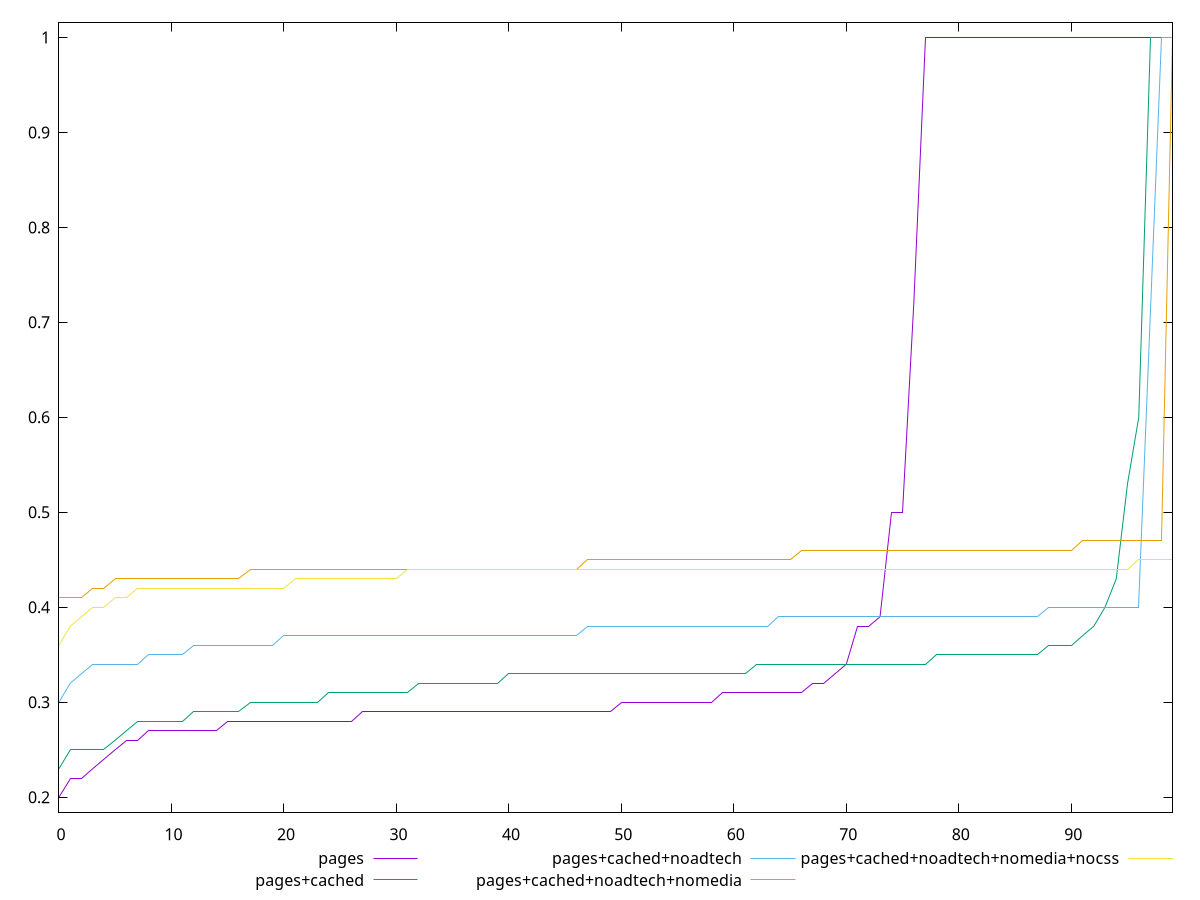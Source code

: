 reset

$pages <<EOF
0 0.2
1 0.22
2 0.22
3 0.23
4 0.24
5 0.25
6 0.26
7 0.26
8 0.27
9 0.27
10 0.27
11 0.27
12 0.27
13 0.27
14 0.27
15 0.28
16 0.28
17 0.28
18 0.28
19 0.28
20 0.28
21 0.28
22 0.28
23 0.28
24 0.28
25 0.28
26 0.28
27 0.29
28 0.29
29 0.29
30 0.29
31 0.29
32 0.29
33 0.29
34 0.29
35 0.29
36 0.29
37 0.29
38 0.29
39 0.29
40 0.29
41 0.29
42 0.29
43 0.29
44 0.29
45 0.29
46 0.29
47 0.29
48 0.29
49 0.29
50 0.3
51 0.3
52 0.3
53 0.3
54 0.3
55 0.3
56 0.3
57 0.3
58 0.3
59 0.31
60 0.31
61 0.31
62 0.31
63 0.31
64 0.31
65 0.31
66 0.31
67 0.32
68 0.32
69 0.33
70 0.34
71 0.38
72 0.38
73 0.39
74 0.5
75 0.5
76 0.72
77 1
78 1
79 1
80 1
81 1
82 1
83 1
84 1
85 1
86 1
87 1
88 1
89 1
90 1
91 1
92 1
93 1
94 1
95 1
96 1
97 1
98 1
99 1
EOF

$pagesCached <<EOF
0 0.23
1 0.25
2 0.25
3 0.25
4 0.25
5 0.26
6 0.27
7 0.28
8 0.28
9 0.28
10 0.28
11 0.28
12 0.29
13 0.29
14 0.29
15 0.29
16 0.29
17 0.3
18 0.3
19 0.3
20 0.3
21 0.3
22 0.3
23 0.3
24 0.31
25 0.31
26 0.31
27 0.31
28 0.31
29 0.31
30 0.31
31 0.31
32 0.32
33 0.32
34 0.32
35 0.32
36 0.32
37 0.32
38 0.32
39 0.32
40 0.33
41 0.33
42 0.33
43 0.33
44 0.33
45 0.33
46 0.33
47 0.33
48 0.33
49 0.33
50 0.33
51 0.33
52 0.33
53 0.33
54 0.33
55 0.33
56 0.33
57 0.33
58 0.33
59 0.33
60 0.33
61 0.33
62 0.34
63 0.34
64 0.34
65 0.34
66 0.34
67 0.34
68 0.34
69 0.34
70 0.34
71 0.34
72 0.34
73 0.34
74 0.34
75 0.34
76 0.34
77 0.34
78 0.35
79 0.35
80 0.35
81 0.35
82 0.35
83 0.35
84 0.35
85 0.35
86 0.35
87 0.35
88 0.36
89 0.36
90 0.36
91 0.37
92 0.38
93 0.4
94 0.43
95 0.53
96 0.6
97 1
98 1
99 1
EOF

$pagesCachedNoadtech <<EOF
0 0.3
1 0.32
2 0.33
3 0.34
4 0.34
5 0.34
6 0.34
7 0.34
8 0.35
9 0.35
10 0.35
11 0.35
12 0.36
13 0.36
14 0.36
15 0.36
16 0.36
17 0.36
18 0.36
19 0.36
20 0.37
21 0.37
22 0.37
23 0.37
24 0.37
25 0.37
26 0.37
27 0.37
28 0.37
29 0.37
30 0.37
31 0.37
32 0.37
33 0.37
34 0.37
35 0.37
36 0.37
37 0.37
38 0.37
39 0.37
40 0.37
41 0.37
42 0.37
43 0.37
44 0.37
45 0.37
46 0.37
47 0.38
48 0.38
49 0.38
50 0.38
51 0.38
52 0.38
53 0.38
54 0.38
55 0.38
56 0.38
57 0.38
58 0.38
59 0.38
60 0.38
61 0.38
62 0.38
63 0.38
64 0.39
65 0.39
66 0.39
67 0.39
68 0.39
69 0.39
70 0.39
71 0.39
72 0.39
73 0.39
74 0.39
75 0.39
76 0.39
77 0.39
78 0.39
79 0.39
80 0.39
81 0.39
82 0.39
83 0.39
84 0.39
85 0.39
86 0.39
87 0.39
88 0.4
89 0.4
90 0.4
91 0.4
92 0.4
93 0.4
94 0.4
95 0.4
96 0.4
97 0.7
98 1
99 1
EOF

$pagesCachedNoadtechNomedia <<EOF
0 0.41
1 0.41
2 0.41
3 0.42
4 0.42
5 0.43
6 0.43
7 0.43
8 0.43
9 0.43
10 0.43
11 0.43
12 0.43
13 0.43
14 0.43
15 0.43
16 0.43
17 0.44
18 0.44
19 0.44
20 0.44
21 0.44
22 0.44
23 0.44
24 0.44
25 0.44
26 0.44
27 0.44
28 0.44
29 0.44
30 0.44
31 0.44
32 0.44
33 0.44
34 0.44
35 0.44
36 0.44
37 0.44
38 0.44
39 0.44
40 0.44
41 0.44
42 0.44
43 0.44
44 0.44
45 0.44
46 0.44
47 0.45
48 0.45
49 0.45
50 0.45
51 0.45
52 0.45
53 0.45
54 0.45
55 0.45
56 0.45
57 0.45
58 0.45
59 0.45
60 0.45
61 0.45
62 0.45
63 0.45
64 0.45
65 0.45
66 0.46
67 0.46
68 0.46
69 0.46
70 0.46
71 0.46
72 0.46
73 0.46
74 0.46
75 0.46
76 0.46
77 0.46
78 0.46
79 0.46
80 0.46
81 0.46
82 0.46
83 0.46
84 0.46
85 0.46
86 0.46
87 0.46
88 0.46
89 0.46
90 0.46
91 0.47
92 0.47
93 0.47
94 0.47
95 0.47
96 0.47
97 0.47
98 0.47
99 1
EOF

$pagesCachedNoadtechNomediaNocss <<EOF
0 0.36
1 0.38
2 0.39
3 0.4
4 0.4
5 0.41
6 0.41
7 0.42
8 0.42
9 0.42
10 0.42
11 0.42
12 0.42
13 0.42
14 0.42
15 0.42
16 0.42
17 0.42
18 0.42
19 0.42
20 0.42
21 0.43
22 0.43
23 0.43
24 0.43
25 0.43
26 0.43
27 0.43
28 0.43
29 0.43
30 0.43
31 0.44
32 0.44
33 0.44
34 0.44
35 0.44
36 0.44
37 0.44
38 0.44
39 0.44
40 0.44
41 0.44
42 0.44
43 0.44
44 0.44
45 0.44
46 0.44
47 0.44
48 0.44
49 0.44
50 0.44
51 0.44
52 0.44
53 0.44
54 0.44
55 0.44
56 0.44
57 0.44
58 0.44
59 0.44
60 0.44
61 0.44
62 0.44
63 0.44
64 0.44
65 0.44
66 0.44
67 0.44
68 0.44
69 0.44
70 0.44
71 0.44
72 0.44
73 0.44
74 0.44
75 0.44
76 0.44
77 0.44
78 0.44
79 0.44
80 0.44
81 0.44
82 0.44
83 0.44
84 0.44
85 0.44
86 0.44
87 0.44
88 0.44
89 0.44
90 0.44
91 0.44
92 0.44
93 0.44
94 0.44
95 0.44
96 0.45
97 0.45
98 0.45
99 0.45
EOF

set key outside below
set xrange [0:99]
set yrange [0.184:1.016]
set trange [0.184:1.016]
set terminal svg size 640, 580 enhanced background rgb 'white'
set output "report_00014_2021-02-09T15:56:05.503Z/uses-rel-preload/comparison/sorted/all_score.svg"

plot $pages title "pages" with line, \
     $pagesCached title "pages+cached" with line, \
     $pagesCachedNoadtech title "pages+cached+noadtech" with line, \
     $pagesCachedNoadtechNomedia title "pages+cached+noadtech+nomedia" with line, \
     $pagesCachedNoadtechNomediaNocss title "pages+cached+noadtech+nomedia+nocss" with line

reset
